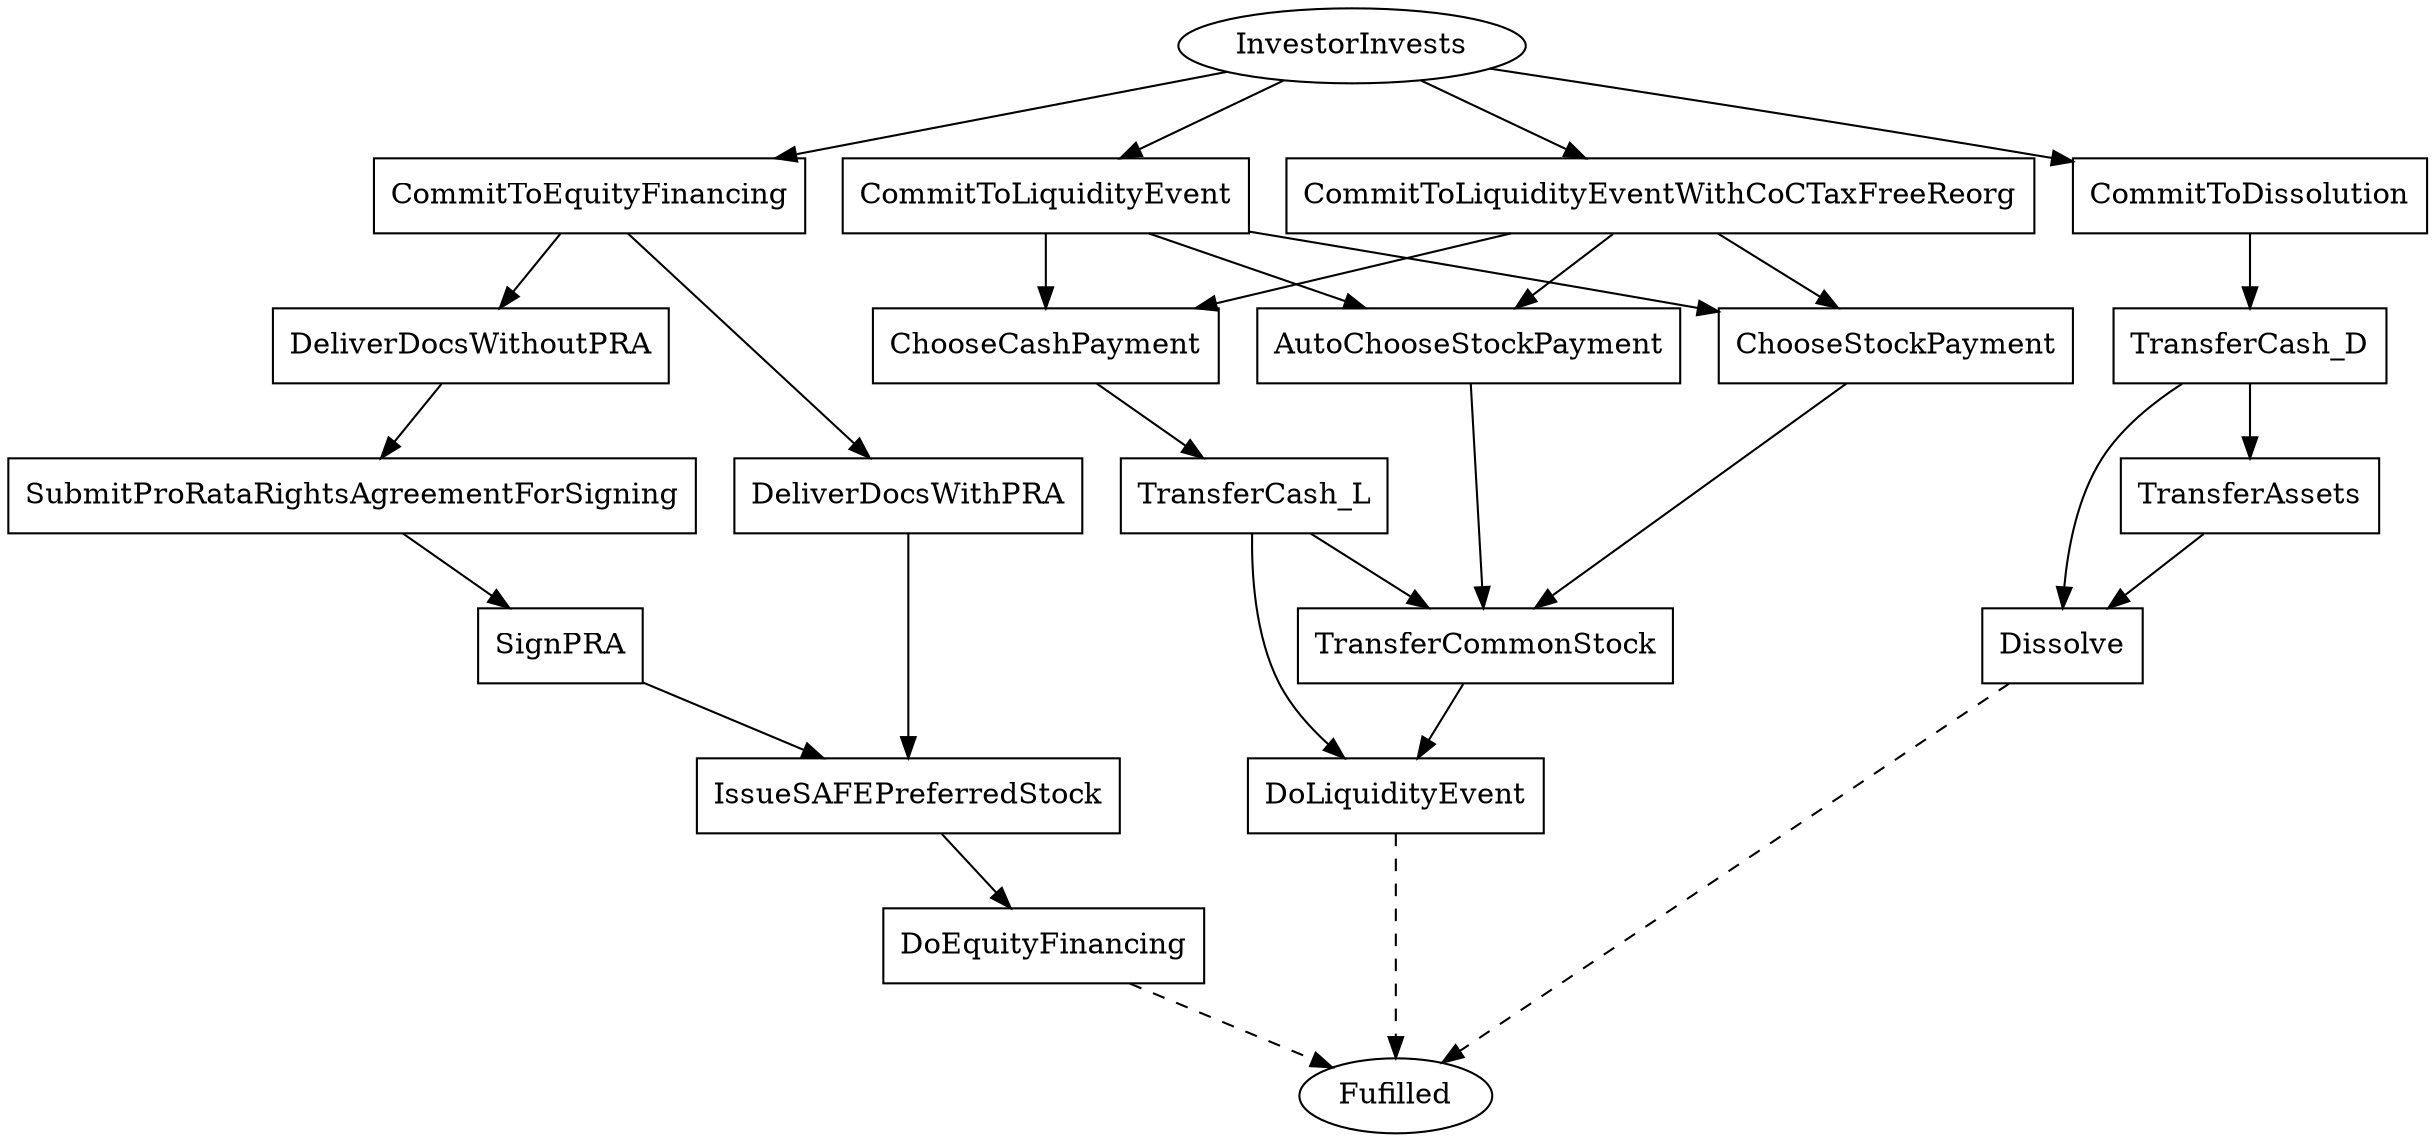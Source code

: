 // THIS IS A GENERATED FILE. DO NOT EDIT.

digraph SAFE {    
    Fulfilled[label=Fufilled];
    InvestorInvests[label=InvestorInvests]
    
     
    CommitToEquityFinancing[label=CommitToEquityFinancing,shape=box];
	DeliverDocsWithPRA[label=DeliverDocsWithPRA,shape=box];
	DeliverDocsWithoutPRA[label=DeliverDocsWithoutPRA,shape=box];
	SubmitProRataRightsAgreementForSigning[label=SubmitProRataRightsAgreementForSigning,shape=box];
	SignPRA[label=SignPRA,shape=box];
	IssueSAFEPreferredStock[label=IssueSAFEPreferredStock,shape=box];
	DoEquityFinancing[label=DoEquityFinancing,shape=box];
	CommitToLiquidityEvent[label=CommitToLiquidityEvent,shape=box];
	CommitToLiquidityEventWithCoCTaxFreeReorg[label=CommitToLiquidityEventWithCoCTaxFreeReorg,shape=box];
	AutoChooseStockPayment[label=AutoChooseStockPayment,shape=box];
	ChooseStockPayment[label=ChooseStockPayment,shape=box];
	TransferCommonStock[label=TransferCommonStock,shape=box];
	ChooseCashPayment[label=ChooseCashPayment,shape=box];
	TransferCash_L[label=TransferCash_L,shape=box];
	DoLiquidityEvent[label=DoLiquidityEvent,shape=box];
	CommitToDissolution[label=CommitToDissolution,shape=box];
	TransferCash_D[label=TransferCash_D,shape=box];
	TransferAssets[label=TransferAssets,shape=box];
	Dissolve[label=Dissolve,shape=box]    
    
    
    
    InvestorInvests -> CommitToEquityFinancing;
	InvestorInvests -> CommitToLiquidityEvent;
	InvestorInvests -> CommitToLiquidityEventWithCoCTaxFreeReorg;
	InvestorInvests -> CommitToDissolution;
	CommitToEquityFinancing -> DeliverDocsWithPRA;
	CommitToEquityFinancing -> DeliverDocsWithoutPRA;
	DeliverDocsWithPRA -> IssueSAFEPreferredStock;
	DeliverDocsWithoutPRA -> SubmitProRataRightsAgreementForSigning;
	SubmitProRataRightsAgreementForSigning -> SignPRA;
	SignPRA -> IssueSAFEPreferredStock;
	IssueSAFEPreferredStock -> DoEquityFinancing;
	CommitToLiquidityEvent -> ChooseCashPayment;
	CommitToLiquidityEvent -> ChooseStockPayment;
	CommitToLiquidityEvent -> AutoChooseStockPayment;
	CommitToLiquidityEventWithCoCTaxFreeReorg -> ChooseCashPayment;
	CommitToLiquidityEventWithCoCTaxFreeReorg -> ChooseStockPayment;
	CommitToLiquidityEventWithCoCTaxFreeReorg -> AutoChooseStockPayment;
	AutoChooseStockPayment -> TransferCommonStock;
	ChooseStockPayment -> TransferCommonStock;
	TransferCommonStock -> DoLiquidityEvent;
	ChooseCashPayment -> TransferCash_L;
	TransferCash_L -> TransferCommonStock;
	TransferCash_L -> DoLiquidityEvent;
	CommitToDissolution -> TransferCash_D;
	TransferCash_D -> TransferAssets;
	TransferCash_D -> Dissolve;
	TransferAssets -> Dissolve
    
    DoEquityFinancing -> Fulfilled [style=dashed];
	DoLiquidityEvent -> Fulfilled [style=dashed];
	Dissolve -> Fulfilled [style=dashed];
	     
    
       
}